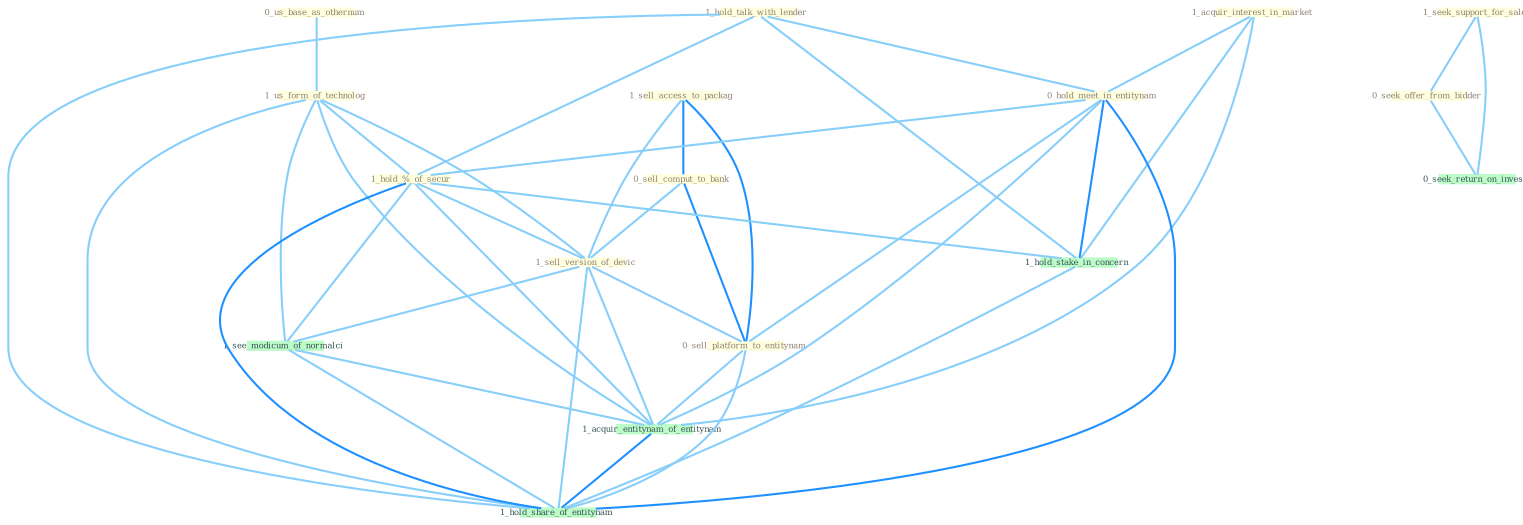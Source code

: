 Graph G{ 
    node
    [shape=polygon,style=filled,width=.5,height=.06,color="#BDFCC9",fixedsize=true,fontsize=4,
    fontcolor="#2f4f4f"];
    {node
    [color="#ffffe0", fontcolor="#8b7d6b"] "1_acquir_interest_in_market " "0_us_base_as_othernum " "1_sell_access_to_packag " "1_seek_support_for_sale " "1_us_form_of_technolog " "0_seek_offer_from_bidder " "1_hold_talk_with_lender " "0_sell_comput_to_bank " "0_hold_meet_in_entitynam " "1_hold_%_of_secur " "1_sell_version_of_devic " "0_sell_platform_to_entitynam "}
{node [color="#fff0f5", fontcolor="#b22222"]}
edge [color="#B0E2FF"];

	"1_acquir_interest_in_market " -- "0_hold_meet_in_entitynam " [w="1", color="#87cefa" ];
	"1_acquir_interest_in_market " -- "1_hold_stake_in_concern " [w="1", color="#87cefa" ];
	"1_acquir_interest_in_market " -- "1_acquir_entitynam_of_entitynam " [w="1", color="#87cefa" ];
	"0_us_base_as_othernum " -- "1_us_form_of_technolog " [w="1", color="#87cefa" ];
	"1_sell_access_to_packag " -- "0_sell_comput_to_bank " [w="2", color="#1e90ff" , len=0.8];
	"1_sell_access_to_packag " -- "1_sell_version_of_devic " [w="1", color="#87cefa" ];
	"1_sell_access_to_packag " -- "0_sell_platform_to_entitynam " [w="2", color="#1e90ff" , len=0.8];
	"1_seek_support_for_sale " -- "0_seek_offer_from_bidder " [w="1", color="#87cefa" ];
	"1_seek_support_for_sale " -- "0_seek_return_on_invest " [w="1", color="#87cefa" ];
	"1_us_form_of_technolog " -- "1_hold_%_of_secur " [w="1", color="#87cefa" ];
	"1_us_form_of_technolog " -- "1_sell_version_of_devic " [w="1", color="#87cefa" ];
	"1_us_form_of_technolog " -- "1_see_modicum_of_normalci " [w="1", color="#87cefa" ];
	"1_us_form_of_technolog " -- "1_acquir_entitynam_of_entitynam " [w="1", color="#87cefa" ];
	"1_us_form_of_technolog " -- "1_hold_share_of_entitynam " [w="1", color="#87cefa" ];
	"0_seek_offer_from_bidder " -- "0_seek_return_on_invest " [w="1", color="#87cefa" ];
	"1_hold_talk_with_lender " -- "0_hold_meet_in_entitynam " [w="1", color="#87cefa" ];
	"1_hold_talk_with_lender " -- "1_hold_%_of_secur " [w="1", color="#87cefa" ];
	"1_hold_talk_with_lender " -- "1_hold_stake_in_concern " [w="1", color="#87cefa" ];
	"1_hold_talk_with_lender " -- "1_hold_share_of_entitynam " [w="1", color="#87cefa" ];
	"0_sell_comput_to_bank " -- "1_sell_version_of_devic " [w="1", color="#87cefa" ];
	"0_sell_comput_to_bank " -- "0_sell_platform_to_entitynam " [w="2", color="#1e90ff" , len=0.8];
	"0_hold_meet_in_entitynam " -- "1_hold_%_of_secur " [w="1", color="#87cefa" ];
	"0_hold_meet_in_entitynam " -- "0_sell_platform_to_entitynam " [w="1", color="#87cefa" ];
	"0_hold_meet_in_entitynam " -- "1_hold_stake_in_concern " [w="2", color="#1e90ff" , len=0.8];
	"0_hold_meet_in_entitynam " -- "1_acquir_entitynam_of_entitynam " [w="1", color="#87cefa" ];
	"0_hold_meet_in_entitynam " -- "1_hold_share_of_entitynam " [w="2", color="#1e90ff" , len=0.8];
	"1_hold_%_of_secur " -- "1_sell_version_of_devic " [w="1", color="#87cefa" ];
	"1_hold_%_of_secur " -- "1_hold_stake_in_concern " [w="1", color="#87cefa" ];
	"1_hold_%_of_secur " -- "1_see_modicum_of_normalci " [w="1", color="#87cefa" ];
	"1_hold_%_of_secur " -- "1_acquir_entitynam_of_entitynam " [w="1", color="#87cefa" ];
	"1_hold_%_of_secur " -- "1_hold_share_of_entitynam " [w="2", color="#1e90ff" , len=0.8];
	"1_sell_version_of_devic " -- "0_sell_platform_to_entitynam " [w="1", color="#87cefa" ];
	"1_sell_version_of_devic " -- "1_see_modicum_of_normalci " [w="1", color="#87cefa" ];
	"1_sell_version_of_devic " -- "1_acquir_entitynam_of_entitynam " [w="1", color="#87cefa" ];
	"1_sell_version_of_devic " -- "1_hold_share_of_entitynam " [w="1", color="#87cefa" ];
	"0_sell_platform_to_entitynam " -- "1_acquir_entitynam_of_entitynam " [w="1", color="#87cefa" ];
	"0_sell_platform_to_entitynam " -- "1_hold_share_of_entitynam " [w="1", color="#87cefa" ];
	"1_hold_stake_in_concern " -- "1_hold_share_of_entitynam " [w="1", color="#87cefa" ];
	"1_see_modicum_of_normalci " -- "1_acquir_entitynam_of_entitynam " [w="1", color="#87cefa" ];
	"1_see_modicum_of_normalci " -- "1_hold_share_of_entitynam " [w="1", color="#87cefa" ];
	"1_acquir_entitynam_of_entitynam " -- "1_hold_share_of_entitynam " [w="2", color="#1e90ff" , len=0.8];
}
